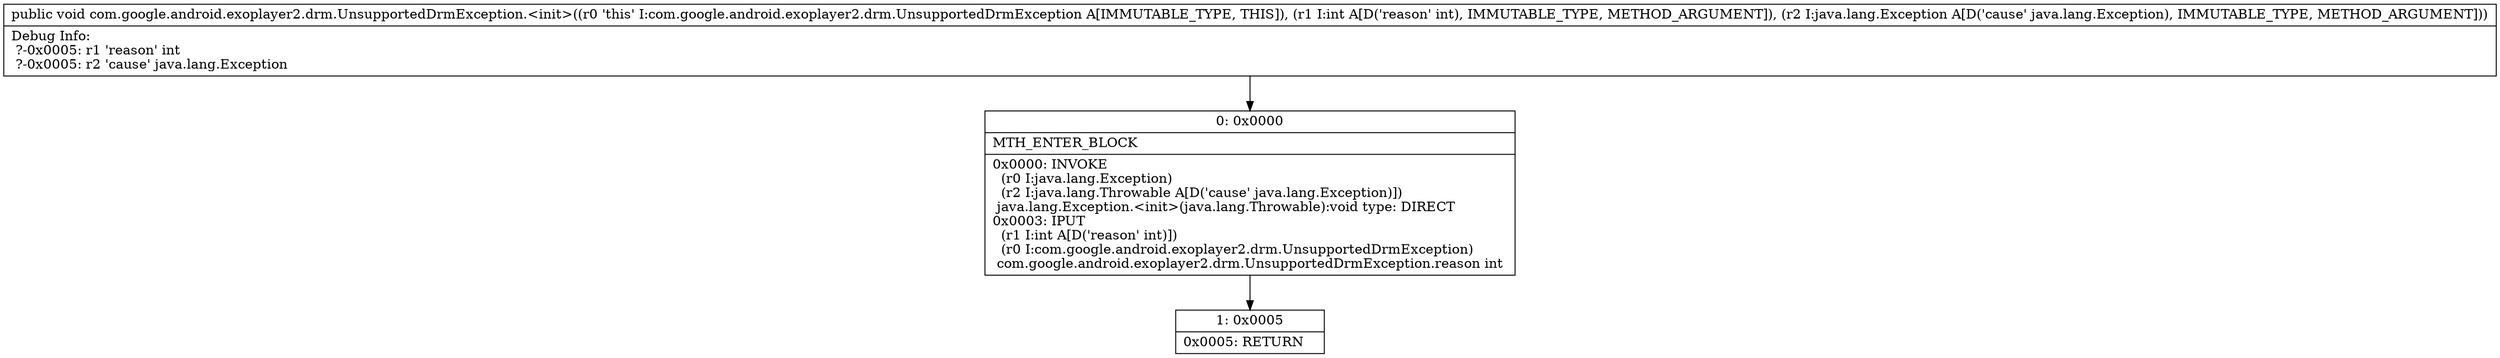 digraph "CFG forcom.google.android.exoplayer2.drm.UnsupportedDrmException.\<init\>(ILjava\/lang\/Exception;)V" {
Node_0 [shape=record,label="{0\:\ 0x0000|MTH_ENTER_BLOCK\l|0x0000: INVOKE  \l  (r0 I:java.lang.Exception)\l  (r2 I:java.lang.Throwable A[D('cause' java.lang.Exception)])\l java.lang.Exception.\<init\>(java.lang.Throwable):void type: DIRECT \l0x0003: IPUT  \l  (r1 I:int A[D('reason' int)])\l  (r0 I:com.google.android.exoplayer2.drm.UnsupportedDrmException)\l com.google.android.exoplayer2.drm.UnsupportedDrmException.reason int \l}"];
Node_1 [shape=record,label="{1\:\ 0x0005|0x0005: RETURN   \l}"];
MethodNode[shape=record,label="{public void com.google.android.exoplayer2.drm.UnsupportedDrmException.\<init\>((r0 'this' I:com.google.android.exoplayer2.drm.UnsupportedDrmException A[IMMUTABLE_TYPE, THIS]), (r1 I:int A[D('reason' int), IMMUTABLE_TYPE, METHOD_ARGUMENT]), (r2 I:java.lang.Exception A[D('cause' java.lang.Exception), IMMUTABLE_TYPE, METHOD_ARGUMENT]))  | Debug Info:\l  ?\-0x0005: r1 'reason' int\l  ?\-0x0005: r2 'cause' java.lang.Exception\l}"];
MethodNode -> Node_0;
Node_0 -> Node_1;
}

